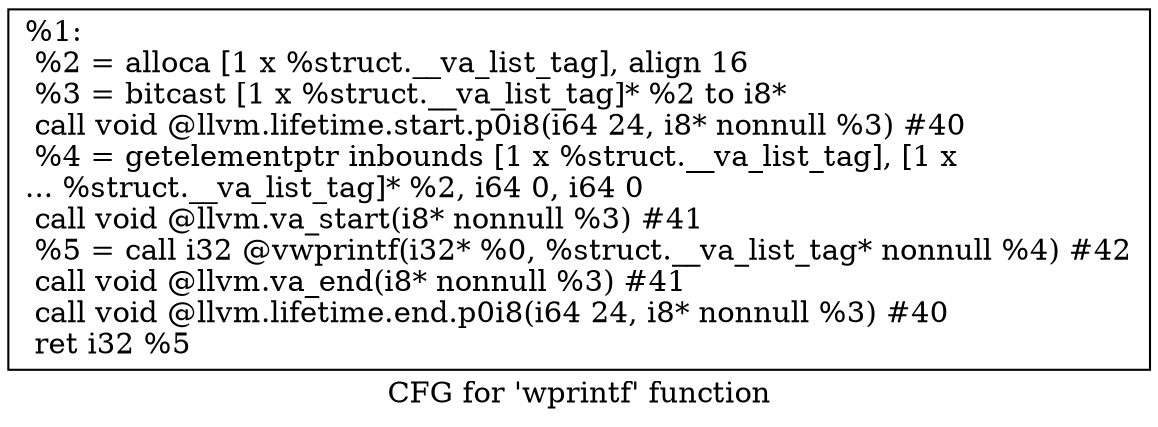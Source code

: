 digraph "CFG for 'wprintf' function" {
	label="CFG for 'wprintf' function";

	Node0x1eee560 [shape=record,label="{%1:\l  %2 = alloca [1 x %struct.__va_list_tag], align 16\l  %3 = bitcast [1 x %struct.__va_list_tag]* %2 to i8*\l  call void @llvm.lifetime.start.p0i8(i64 24, i8* nonnull %3) #40\l  %4 = getelementptr inbounds [1 x %struct.__va_list_tag], [1 x\l... %struct.__va_list_tag]* %2, i64 0, i64 0\l  call void @llvm.va_start(i8* nonnull %3) #41\l  %5 = call i32 @vwprintf(i32* %0, %struct.__va_list_tag* nonnull %4) #42\l  call void @llvm.va_end(i8* nonnull %3) #41\l  call void @llvm.lifetime.end.p0i8(i64 24, i8* nonnull %3) #40\l  ret i32 %5\l}"];
}
